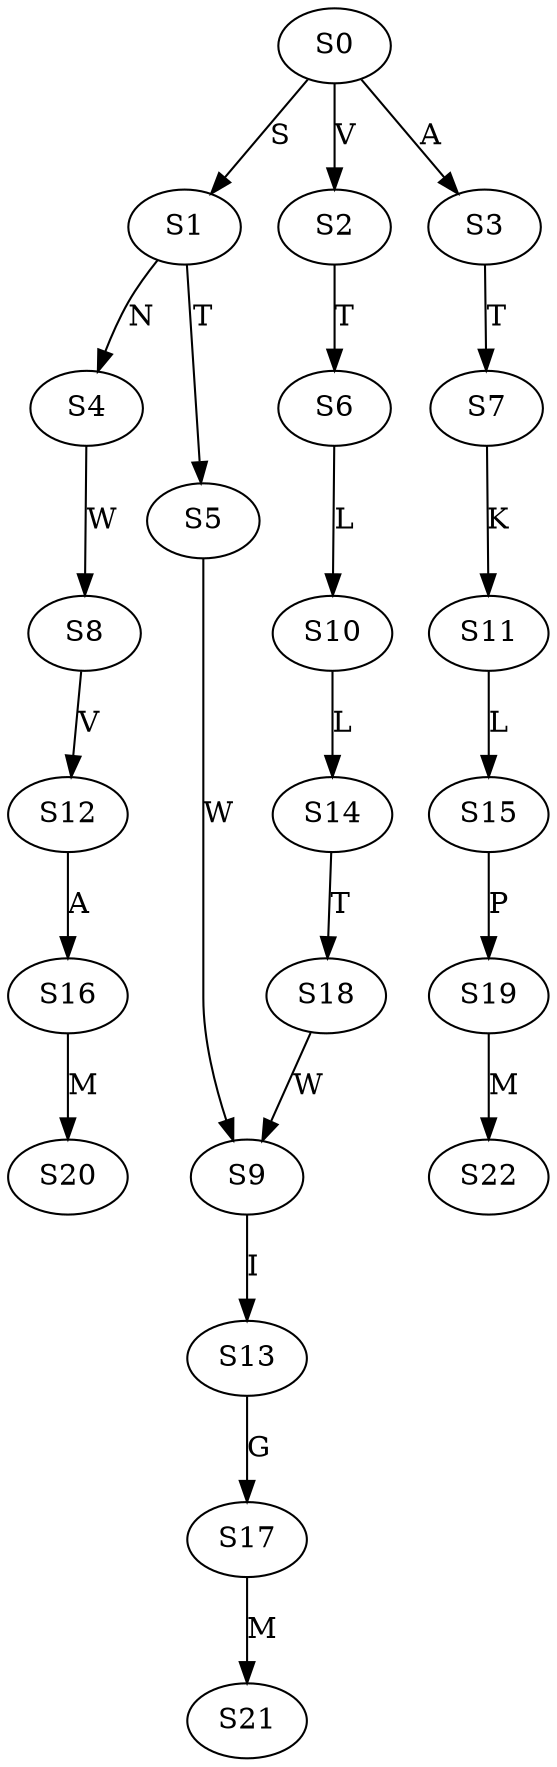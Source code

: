 strict digraph  {
	S0 -> S1 [ label = S ];
	S0 -> S2 [ label = V ];
	S0 -> S3 [ label = A ];
	S1 -> S4 [ label = N ];
	S1 -> S5 [ label = T ];
	S2 -> S6 [ label = T ];
	S3 -> S7 [ label = T ];
	S4 -> S8 [ label = W ];
	S5 -> S9 [ label = W ];
	S6 -> S10 [ label = L ];
	S7 -> S11 [ label = K ];
	S8 -> S12 [ label = V ];
	S9 -> S13 [ label = I ];
	S10 -> S14 [ label = L ];
	S11 -> S15 [ label = L ];
	S12 -> S16 [ label = A ];
	S13 -> S17 [ label = G ];
	S14 -> S18 [ label = T ];
	S15 -> S19 [ label = P ];
	S16 -> S20 [ label = M ];
	S17 -> S21 [ label = M ];
	S18 -> S9 [ label = W ];
	S19 -> S22 [ label = M ];
}
